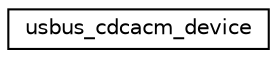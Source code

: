 digraph "Graphical Class Hierarchy"
{
 // LATEX_PDF_SIZE
  edge [fontname="Helvetica",fontsize="10",labelfontname="Helvetica",labelfontsize="10"];
  node [fontname="Helvetica",fontsize="10",shape=record];
  rankdir="LR";
  Node0 [label="usbus_cdcacm_device",height=0.2,width=0.4,color="black", fillcolor="white", style="filled",URL="$structusbus__cdcacm__device.html",tooltip="USBUS CDC ACM context struct."];
}

